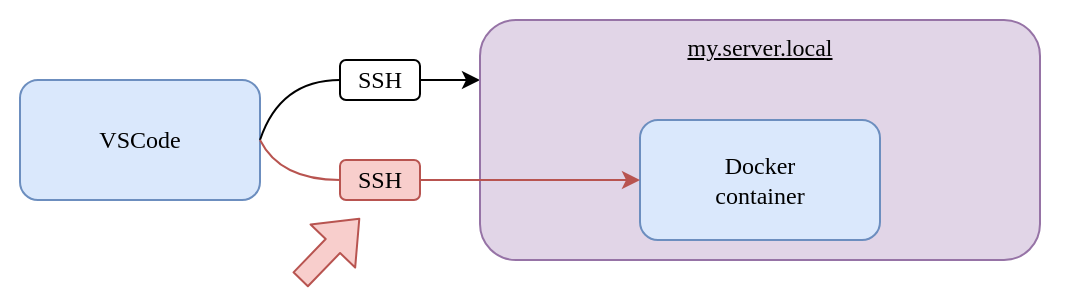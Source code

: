 <mxfile version="13.0.3" type="device"><diagram id="41aqAfnOuc2-dALXkEg7" name="Page-1"><mxGraphModel dx="782" dy="527" grid="1" gridSize="10" guides="1" tooltips="1" connect="1" arrows="1" fold="1" page="1" pageScale="1" pageWidth="827" pageHeight="1169" math="0" shadow="0" extFonts="Poppins^https://fonts.googleapis.com/css?family=Poppins"><root><mxCell id="0"/><mxCell id="1" parent="0"/><mxCell id="RuCBArQhZGf5ktoBTzYd-1" value="" style="rounded=1;whiteSpace=wrap;html=1;strokeColor=none;fillColor=#FFFFFF80;" vertex="1" parent="1"><mxGeometry x="120" y="150" width="540" height="140" as="geometry"/></mxCell><mxCell id="77gWQzdAbetFpYvrUNKe-4" style="rounded=0;orthogonalLoop=1;jettySize=auto;html=1;exitX=1;exitY=0.5;exitDx=0;exitDy=0;entryX=0;entryY=0.25;entryDx=0;entryDy=0;" parent="1" source="RuCBArQhZGf5ktoBTzYd-2" target="77gWQzdAbetFpYvrUNKe-2" edge="1"><mxGeometry relative="1" as="geometry"/></mxCell><mxCell id="77gWQzdAbetFpYvrUNKe-1" value="&lt;font face=&quot;Poppins&quot; data-font-src=&quot;https://fonts.googleapis.com/css?family=Poppins&quot;&gt;VSCode&lt;/font&gt;" style="rounded=1;whiteSpace=wrap;html=1;fillColor=#dae8fc;strokeColor=#6c8ebf;" parent="1" vertex="1"><mxGeometry x="130" y="190" width="120" height="60" as="geometry"/></mxCell><mxCell id="77gWQzdAbetFpYvrUNKe-2" value="&lt;font face=&quot;Poppins&quot;&gt;&lt;u&gt;my.server.local&lt;/u&gt;&lt;/font&gt;" style="rounded=1;whiteSpace=wrap;html=1;verticalAlign=top;fillColor=#e1d5e7;strokeColor=#9673a6;" parent="1" vertex="1"><mxGeometry x="360" y="160" width="280" height="120" as="geometry"/></mxCell><mxCell id="77gWQzdAbetFpYvrUNKe-3" value="&lt;font face=&quot;Poppins&quot; data-font-src=&quot;https://fonts.googleapis.com/css?family=Poppins&quot;&gt;Docker&lt;br&gt;container&lt;/font&gt;" style="rounded=1;whiteSpace=wrap;html=1;fillColor=#dae8fc;strokeColor=#6c8ebf;" parent="1" vertex="1"><mxGeometry x="440" y="210" width="120" height="60" as="geometry"/></mxCell><mxCell id="77gWQzdAbetFpYvrUNKe-5" style="edgeStyle=none;rounded=0;orthogonalLoop=1;jettySize=auto;html=1;exitX=1;exitY=0.5;exitDx=0;exitDy=0;entryX=0;entryY=0.5;entryDx=0;entryDy=0;fillColor=#f8cecc;strokeColor=#b85450;" parent="1" source="RuCBArQhZGf5ktoBTzYd-4" target="77gWQzdAbetFpYvrUNKe-3" edge="1"><mxGeometry relative="1" as="geometry"/></mxCell><mxCell id="77gWQzdAbetFpYvrUNKe-8" value="" style="shape=flexArrow;endArrow=classic;html=1;fontColor=#C95C58;fillColor=#f8cecc;strokeColor=#b85450;" parent="1" edge="1"><mxGeometry width="50" height="50" relative="1" as="geometry"><mxPoint x="270" y="290" as="sourcePoint"/><mxPoint x="300" y="259" as="targetPoint"/></mxGeometry></mxCell><mxCell id="RuCBArQhZGf5ktoBTzYd-2" value="SSH" style="rounded=1;whiteSpace=wrap;html=1;fillColor=#FFFFFF80;fontFamily=Poppins;FType=g;" vertex="1" parent="1"><mxGeometry x="290" y="180" width="40" height="20" as="geometry"/></mxCell><mxCell id="RuCBArQhZGf5ktoBTzYd-3" style="orthogonalLoop=1;jettySize=auto;html=1;exitX=1;exitY=0.5;exitDx=0;exitDy=0;entryX=0;entryY=0.5;entryDx=0;entryDy=0;endArrow=none;endFill=0;curved=1;" edge="1" parent="1" source="77gWQzdAbetFpYvrUNKe-1" target="RuCBArQhZGf5ktoBTzYd-2"><mxGeometry relative="1" as="geometry"><mxPoint x="250" y="220" as="sourcePoint"/><mxPoint x="360" y="190" as="targetPoint"/><Array as="points"><mxPoint x="260" y="190"/></Array></mxGeometry></mxCell><mxCell id="RuCBArQhZGf5ktoBTzYd-4" value="SSH" style="rounded=1;whiteSpace=wrap;html=1;fillColor=#f8cecc;fontFamily=Poppins;FType=g;strokeColor=#b85450;" vertex="1" parent="1"><mxGeometry x="290" y="230" width="40" height="20" as="geometry"/></mxCell><mxCell id="RuCBArQhZGf5ktoBTzYd-5" style="edgeStyle=none;orthogonalLoop=1;jettySize=auto;html=1;exitX=1;exitY=0.5;exitDx=0;exitDy=0;entryX=0;entryY=0.5;entryDx=0;entryDy=0;fillColor=#f8cecc;strokeColor=#b85450;endArrow=none;endFill=0;curved=1;" edge="1" parent="1" source="77gWQzdAbetFpYvrUNKe-1" target="RuCBArQhZGf5ktoBTzYd-4"><mxGeometry relative="1" as="geometry"><mxPoint x="250" y="220" as="sourcePoint"/><mxPoint x="440" y="240" as="targetPoint"/><Array as="points"><mxPoint x="260" y="240"/></Array></mxGeometry></mxCell></root></mxGraphModel></diagram></mxfile>